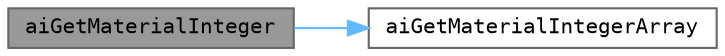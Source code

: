 digraph "aiGetMaterialInteger"
{
 // LATEX_PDF_SIZE
  bgcolor="transparent";
  edge [fontname=Terminal,fontsize=10,labelfontname=Helvetica,labelfontsize=10];
  node [fontname=Terminal,fontsize=10,shape=box,height=0.2,width=0.4];
  rankdir="LR";
  Node1 [label="aiGetMaterialInteger",height=0.2,width=0.4,color="gray40", fillcolor="grey60", style="filled", fontcolor="black",tooltip="Retrieve an integer property with a specific key from a material."];
  Node1 -> Node2 [color="steelblue1",style="solid"];
  Node2 [label="aiGetMaterialIntegerArray",height=0.2,width=0.4,color="grey40", fillcolor="white", style="filled",URL="$thirdparty_2assimp_2include_2assimp_2_material_8h.html#a8ed2b99a9861d257b77231b4ed70f69d",tooltip="Retrieve an array of integer values with a specific key from a material."];
}
